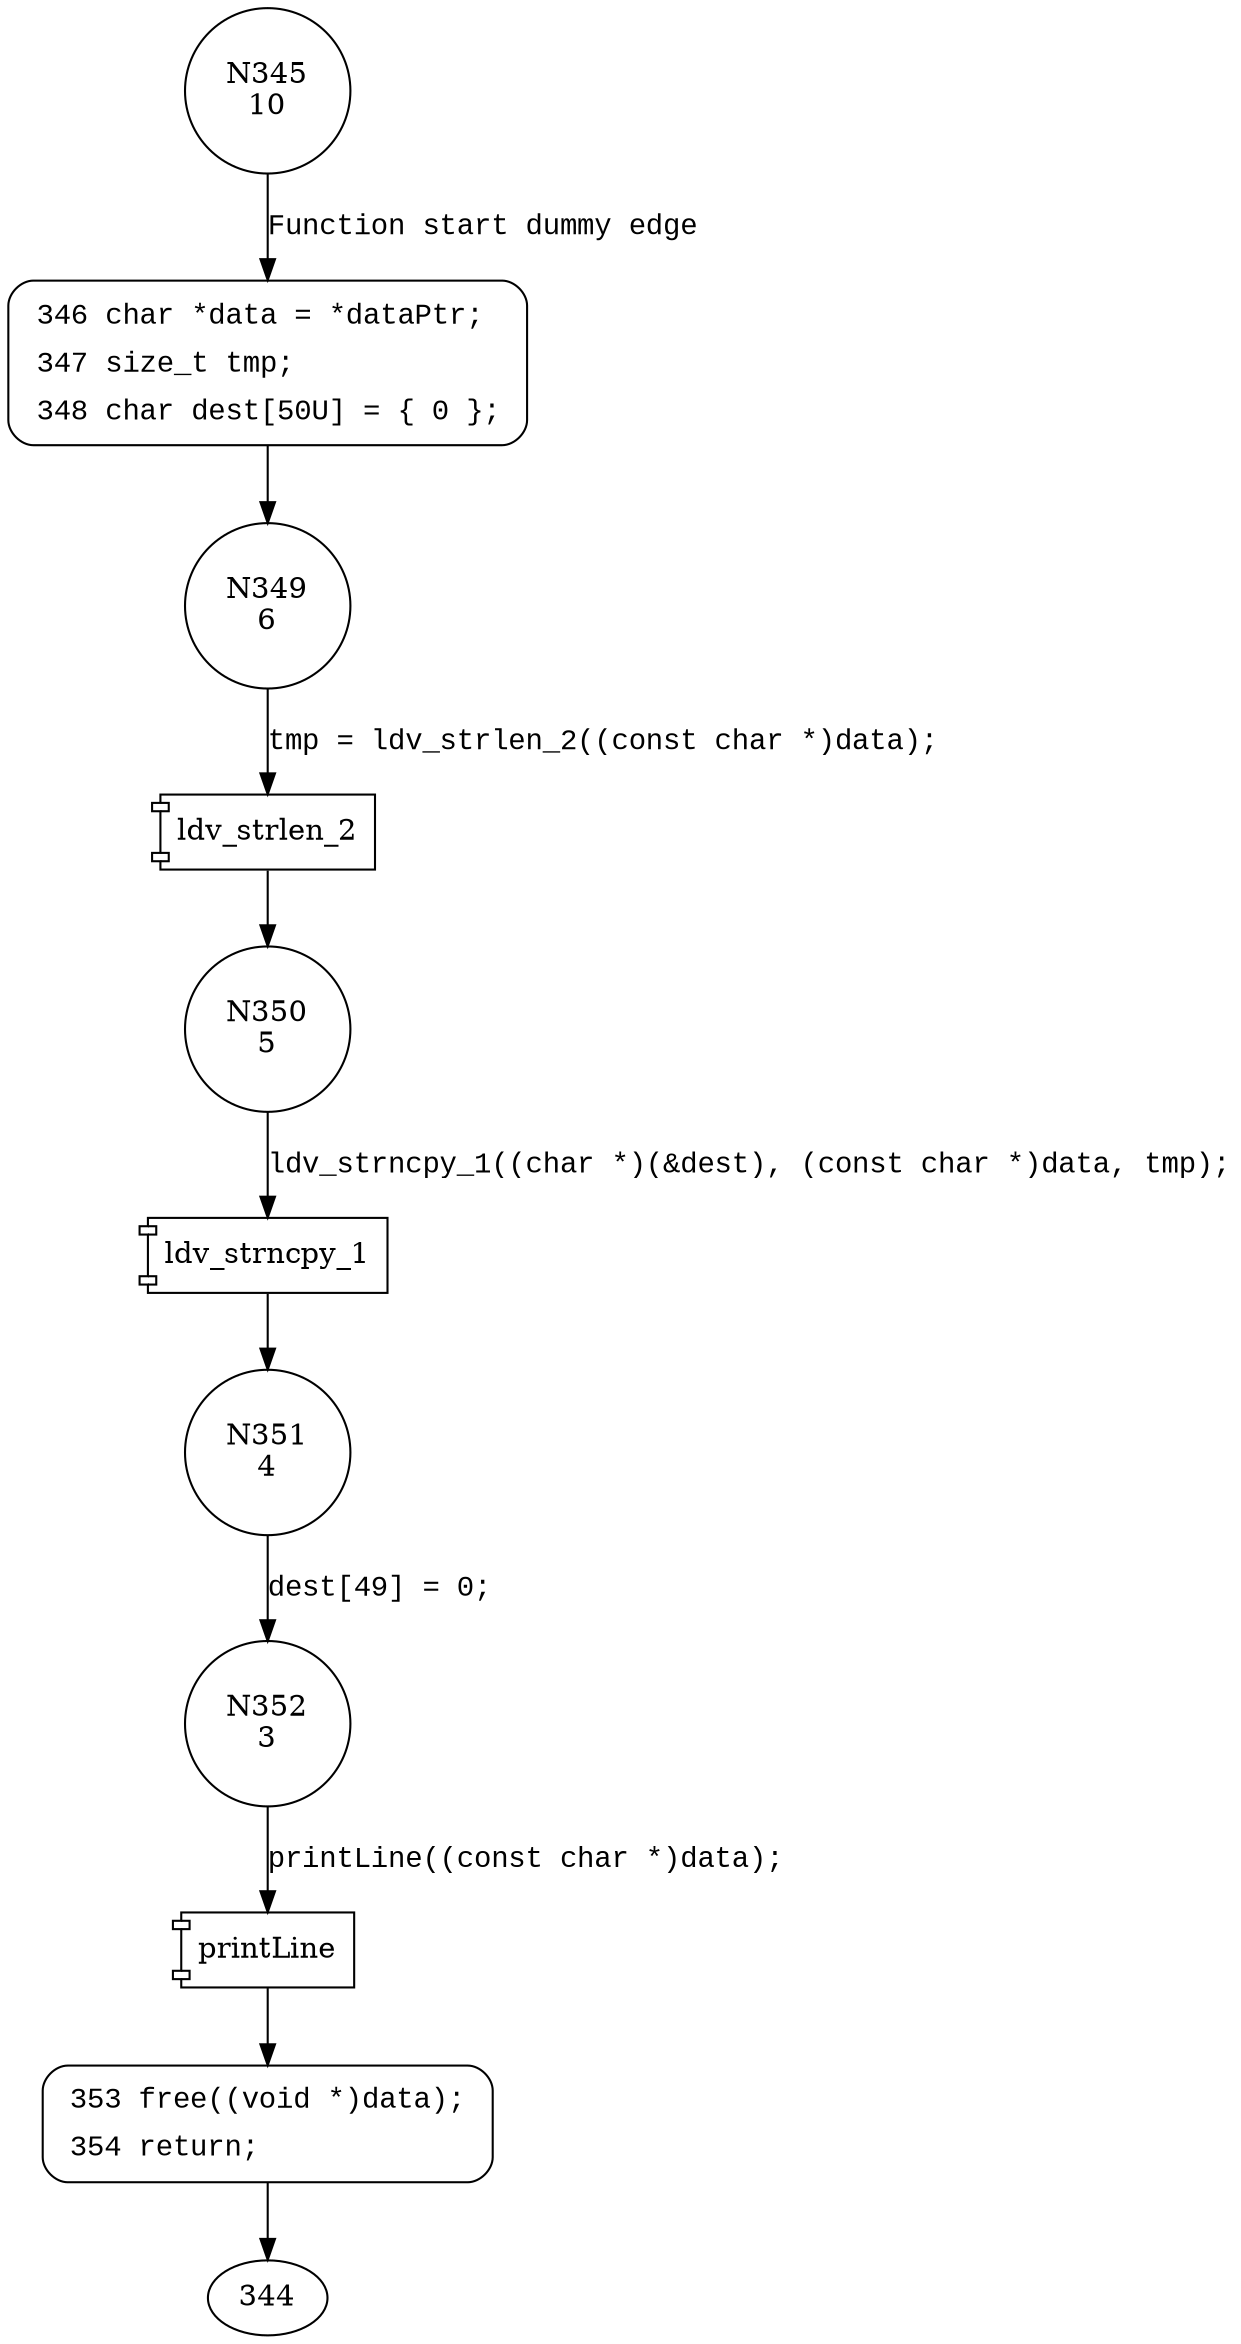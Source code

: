 digraph CWE122_Heap_Based_Buffer_Overflow__c_CWE806_char_ncpy_63b_goodG2BSink {
345 [shape="circle" label="N345\n10"]
346 [shape="circle" label="N346\n9"]
349 [shape="circle" label="N349\n6"]
350 [shape="circle" label="N350\n5"]
351 [shape="circle" label="N351\n4"]
352 [shape="circle" label="N352\n3"]
353 [shape="circle" label="N353\n2"]
346 [style="filled,bold" penwidth="1" fillcolor="white" fontname="Courier New" shape="Mrecord" label=<<table border="0" cellborder="0" cellpadding="3" bgcolor="white"><tr><td align="right">346</td><td align="left">char *data = *dataPtr;</td></tr><tr><td align="right">347</td><td align="left">size_t tmp;</td></tr><tr><td align="right">348</td><td align="left">char dest[50U] = &#123; 0 &#125;;</td></tr></table>>]
346 -> 349[label=""]
353 [style="filled,bold" penwidth="1" fillcolor="white" fontname="Courier New" shape="Mrecord" label=<<table border="0" cellborder="0" cellpadding="3" bgcolor="white"><tr><td align="right">353</td><td align="left">free((void *)data);</td></tr><tr><td align="right">354</td><td align="left">return;</td></tr></table>>]
353 -> 344[label=""]
345 -> 346 [label="Function start dummy edge" fontname="Courier New"]
100001 [shape="component" label="ldv_strlen_2"]
349 -> 100001 [label="tmp = ldv_strlen_2((const char *)data);" fontname="Courier New"]
100001 -> 350 [label="" fontname="Courier New"]
100002 [shape="component" label="ldv_strncpy_1"]
350 -> 100002 [label="ldv_strncpy_1((char *)(&dest), (const char *)data, tmp);" fontname="Courier New"]
100002 -> 351 [label="" fontname="Courier New"]
100003 [shape="component" label="printLine"]
352 -> 100003 [label="printLine((const char *)data);" fontname="Courier New"]
100003 -> 353 [label="" fontname="Courier New"]
351 -> 352 [label="dest[49] = 0;" fontname="Courier New"]
}